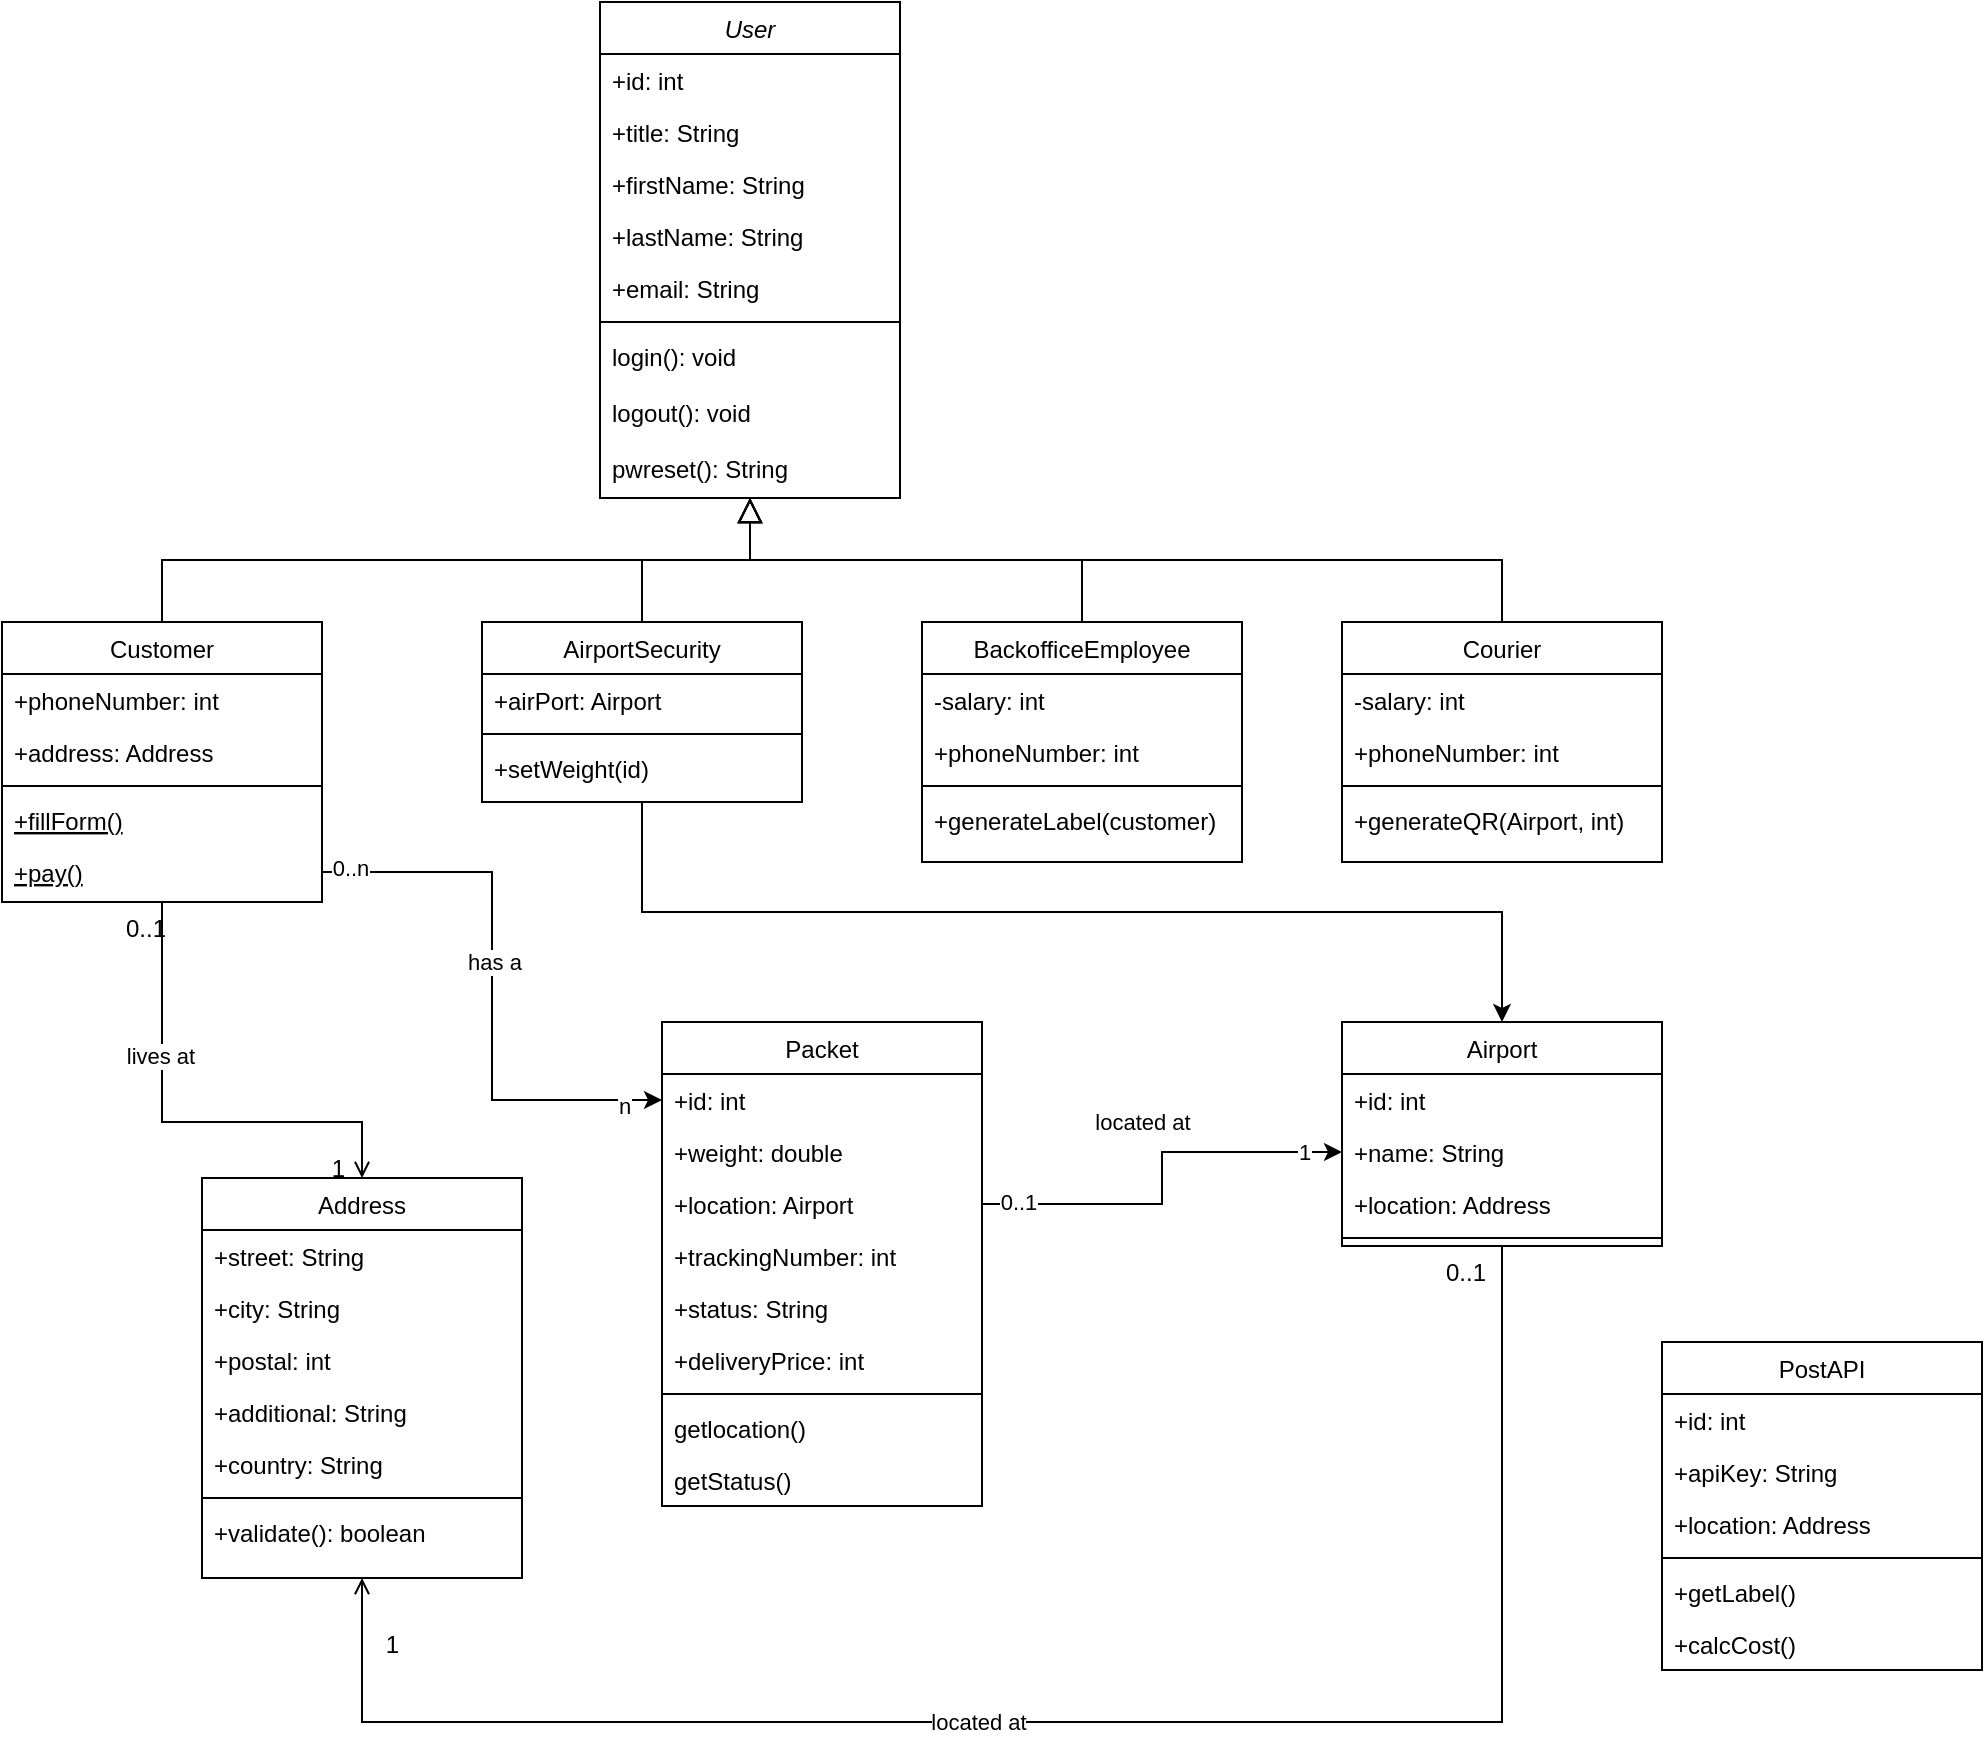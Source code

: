 <mxfile version="22.1.11" type="github">
  <diagram id="C5RBs43oDa-KdzZeNtuy" name="Page-1">
    <mxGraphModel dx="1290" dy="579" grid="1" gridSize="10" guides="1" tooltips="1" connect="1" arrows="1" fold="1" page="1" pageScale="1" pageWidth="827" pageHeight="1169" math="0" shadow="0">
      <root>
        <mxCell id="WIyWlLk6GJQsqaUBKTNV-0" />
        <mxCell id="WIyWlLk6GJQsqaUBKTNV-1" parent="WIyWlLk6GJQsqaUBKTNV-0" />
        <mxCell id="zkfFHV4jXpPFQw0GAbJ--0" value="User" style="swimlane;fontStyle=2;align=center;verticalAlign=top;childLayout=stackLayout;horizontal=1;startSize=26;horizontalStack=0;resizeParent=1;resizeLast=0;collapsible=1;marginBottom=0;rounded=0;shadow=0;strokeWidth=1;" parent="WIyWlLk6GJQsqaUBKTNV-1" vertex="1">
          <mxGeometry x="339" y="50" width="150" height="248" as="geometry">
            <mxRectangle x="230" y="140" width="160" height="26" as="alternateBounds" />
          </mxGeometry>
        </mxCell>
        <mxCell id="zkfFHV4jXpPFQw0GAbJ--1" value="+id: int" style="text;align=left;verticalAlign=top;spacingLeft=4;spacingRight=4;overflow=hidden;rotatable=0;points=[[0,0.5],[1,0.5]];portConstraint=eastwest;" parent="zkfFHV4jXpPFQw0GAbJ--0" vertex="1">
          <mxGeometry y="26" width="150" height="26" as="geometry" />
        </mxCell>
        <mxCell id="5FgP81xQFLB82CgWkVzD-20" value="+title: String" style="text;align=left;verticalAlign=top;spacingLeft=4;spacingRight=4;overflow=hidden;rotatable=0;points=[[0,0.5],[1,0.5]];portConstraint=eastwest;" parent="zkfFHV4jXpPFQw0GAbJ--0" vertex="1">
          <mxGeometry y="52" width="150" height="26" as="geometry" />
        </mxCell>
        <mxCell id="zkfFHV4jXpPFQw0GAbJ--2" value="+firstName: String" style="text;align=left;verticalAlign=top;spacingLeft=4;spacingRight=4;overflow=hidden;rotatable=0;points=[[0,0.5],[1,0.5]];portConstraint=eastwest;rounded=0;shadow=0;html=0;" parent="zkfFHV4jXpPFQw0GAbJ--0" vertex="1">
          <mxGeometry y="78" width="150" height="26" as="geometry" />
        </mxCell>
        <mxCell id="zkfFHV4jXpPFQw0GAbJ--3" value="+lastName: String" style="text;align=left;verticalAlign=top;spacingLeft=4;spacingRight=4;overflow=hidden;rotatable=0;points=[[0,0.5],[1,0.5]];portConstraint=eastwest;rounded=0;shadow=0;html=0;" parent="zkfFHV4jXpPFQw0GAbJ--0" vertex="1">
          <mxGeometry y="104" width="150" height="26" as="geometry" />
        </mxCell>
        <mxCell id="5FgP81xQFLB82CgWkVzD-0" value="+email: String" style="text;align=left;verticalAlign=top;spacingLeft=4;spacingRight=4;overflow=hidden;rotatable=0;points=[[0,0.5],[1,0.5]];portConstraint=eastwest;rounded=0;shadow=0;html=0;" parent="zkfFHV4jXpPFQw0GAbJ--0" vertex="1">
          <mxGeometry y="130" width="150" height="26" as="geometry" />
        </mxCell>
        <mxCell id="zkfFHV4jXpPFQw0GAbJ--4" value="" style="line;html=1;strokeWidth=1;align=left;verticalAlign=middle;spacingTop=-1;spacingLeft=3;spacingRight=3;rotatable=0;labelPosition=right;points=[];portConstraint=eastwest;" parent="zkfFHV4jXpPFQw0GAbJ--0" vertex="1">
          <mxGeometry y="156" width="150" height="8" as="geometry" />
        </mxCell>
        <mxCell id="zkfFHV4jXpPFQw0GAbJ--5" value="login(): void" style="text;align=left;verticalAlign=top;spacingLeft=4;spacingRight=4;overflow=hidden;rotatable=0;points=[[0,0.5],[1,0.5]];portConstraint=eastwest;" parent="zkfFHV4jXpPFQw0GAbJ--0" vertex="1">
          <mxGeometry y="164" width="150" height="28" as="geometry" />
        </mxCell>
        <mxCell id="5FgP81xQFLB82CgWkVzD-1" value="logout(): void" style="text;align=left;verticalAlign=top;spacingLeft=4;spacingRight=4;overflow=hidden;rotatable=0;points=[[0,0.5],[1,0.5]];portConstraint=eastwest;" parent="zkfFHV4jXpPFQw0GAbJ--0" vertex="1">
          <mxGeometry y="192" width="150" height="28" as="geometry" />
        </mxCell>
        <mxCell id="5FgP81xQFLB82CgWkVzD-2" value="pwreset(): String" style="text;align=left;verticalAlign=top;spacingLeft=4;spacingRight=4;overflow=hidden;rotatable=0;points=[[0,0.5],[1,0.5]];portConstraint=eastwest;" parent="zkfFHV4jXpPFQw0GAbJ--0" vertex="1">
          <mxGeometry y="220" width="150" height="28" as="geometry" />
        </mxCell>
        <mxCell id="zkfFHV4jXpPFQw0GAbJ--6" value="Customer" style="swimlane;fontStyle=0;align=center;verticalAlign=top;childLayout=stackLayout;horizontal=1;startSize=26;horizontalStack=0;resizeParent=1;resizeLast=0;collapsible=1;marginBottom=0;rounded=0;shadow=0;strokeWidth=1;" parent="WIyWlLk6GJQsqaUBKTNV-1" vertex="1">
          <mxGeometry x="40" y="360" width="160" height="140" as="geometry">
            <mxRectangle x="130" y="380" width="160" height="26" as="alternateBounds" />
          </mxGeometry>
        </mxCell>
        <mxCell id="5FgP81xQFLB82CgWkVzD-19" value="+phoneNumber: int&#xa;" style="text;align=left;verticalAlign=top;spacingLeft=4;spacingRight=4;overflow=hidden;rotatable=0;points=[[0,0.5],[1,0.5]];portConstraint=eastwest;rounded=0;shadow=0;html=0;" parent="zkfFHV4jXpPFQw0GAbJ--6" vertex="1">
          <mxGeometry y="26" width="160" height="26" as="geometry" />
        </mxCell>
        <mxCell id="Sus1zf1gpBjNNh0P9FxH-1" value="+address: Address" style="text;align=left;verticalAlign=top;spacingLeft=4;spacingRight=4;overflow=hidden;rotatable=0;points=[[0,0.5],[1,0.5]];portConstraint=eastwest;rounded=0;shadow=0;html=0;" parent="zkfFHV4jXpPFQw0GAbJ--6" vertex="1">
          <mxGeometry y="52" width="160" height="26" as="geometry" />
        </mxCell>
        <mxCell id="zkfFHV4jXpPFQw0GAbJ--9" value="" style="line;html=1;strokeWidth=1;align=left;verticalAlign=middle;spacingTop=-1;spacingLeft=3;spacingRight=3;rotatable=0;labelPosition=right;points=[];portConstraint=eastwest;" parent="zkfFHV4jXpPFQw0GAbJ--6" vertex="1">
          <mxGeometry y="78" width="160" height="8" as="geometry" />
        </mxCell>
        <mxCell id="zkfFHV4jXpPFQw0GAbJ--10" value="+fillForm()" style="text;align=left;verticalAlign=top;spacingLeft=4;spacingRight=4;overflow=hidden;rotatable=0;points=[[0,0.5],[1,0.5]];portConstraint=eastwest;fontStyle=4" parent="zkfFHV4jXpPFQw0GAbJ--6" vertex="1">
          <mxGeometry y="86" width="160" height="26" as="geometry" />
        </mxCell>
        <mxCell id="Sus1zf1gpBjNNh0P9FxH-2" value="+pay()" style="text;align=left;verticalAlign=top;spacingLeft=4;spacingRight=4;overflow=hidden;rotatable=0;points=[[0,0.5],[1,0.5]];portConstraint=eastwest;fontStyle=4" parent="zkfFHV4jXpPFQw0GAbJ--6" vertex="1">
          <mxGeometry y="112" width="160" height="26" as="geometry" />
        </mxCell>
        <mxCell id="zkfFHV4jXpPFQw0GAbJ--12" value="" style="endArrow=block;endSize=10;endFill=0;shadow=0;strokeWidth=1;rounded=0;edgeStyle=elbowEdgeStyle;elbow=vertical;" parent="WIyWlLk6GJQsqaUBKTNV-1" source="zkfFHV4jXpPFQw0GAbJ--6" target="zkfFHV4jXpPFQw0GAbJ--0" edge="1">
          <mxGeometry width="160" relative="1" as="geometry">
            <mxPoint x="200" y="203" as="sourcePoint" />
            <mxPoint x="200" y="203" as="targetPoint" />
          </mxGeometry>
        </mxCell>
        <mxCell id="5FgP81xQFLB82CgWkVzD-45" style="edgeStyle=orthogonalEdgeStyle;rounded=0;orthogonalLoop=1;jettySize=auto;html=1;exitX=0.5;exitY=1;exitDx=0;exitDy=0;entryX=0.5;entryY=0;entryDx=0;entryDy=0;" parent="WIyWlLk6GJQsqaUBKTNV-1" source="zkfFHV4jXpPFQw0GAbJ--13" target="5FgP81xQFLB82CgWkVzD-41" edge="1">
          <mxGeometry relative="1" as="geometry" />
        </mxCell>
        <mxCell id="zkfFHV4jXpPFQw0GAbJ--13" value="AirportSecurity" style="swimlane;fontStyle=0;align=center;verticalAlign=top;childLayout=stackLayout;horizontal=1;startSize=26;horizontalStack=0;resizeParent=1;resizeLast=0;collapsible=1;marginBottom=0;rounded=0;shadow=0;strokeWidth=1;" parent="WIyWlLk6GJQsqaUBKTNV-1" vertex="1">
          <mxGeometry x="280" y="360" width="160" height="90" as="geometry">
            <mxRectangle x="340" y="380" width="170" height="26" as="alternateBounds" />
          </mxGeometry>
        </mxCell>
        <mxCell id="zkfFHV4jXpPFQw0GAbJ--14" value="+airPort: Airport" style="text;align=left;verticalAlign=top;spacingLeft=4;spacingRight=4;overflow=hidden;rotatable=0;points=[[0,0.5],[1,0.5]];portConstraint=eastwest;" parent="zkfFHV4jXpPFQw0GAbJ--13" vertex="1">
          <mxGeometry y="26" width="160" height="26" as="geometry" />
        </mxCell>
        <mxCell id="zkfFHV4jXpPFQw0GAbJ--15" value="" style="line;html=1;strokeWidth=1;align=left;verticalAlign=middle;spacingTop=-1;spacingLeft=3;spacingRight=3;rotatable=0;labelPosition=right;points=[];portConstraint=eastwest;" parent="zkfFHV4jXpPFQw0GAbJ--13" vertex="1">
          <mxGeometry y="52" width="160" height="8" as="geometry" />
        </mxCell>
        <mxCell id="Sus1zf1gpBjNNh0P9FxH-27" value="+setWeight(id)" style="text;align=left;verticalAlign=top;spacingLeft=4;spacingRight=4;overflow=hidden;rotatable=0;points=[[0,0.5],[1,0.5]];portConstraint=eastwest;" parent="zkfFHV4jXpPFQw0GAbJ--13" vertex="1">
          <mxGeometry y="60" width="160" height="26" as="geometry" />
        </mxCell>
        <mxCell id="zkfFHV4jXpPFQw0GAbJ--16" value="" style="endArrow=block;endSize=10;endFill=0;shadow=0;strokeWidth=1;rounded=0;edgeStyle=elbowEdgeStyle;elbow=vertical;" parent="WIyWlLk6GJQsqaUBKTNV-1" source="zkfFHV4jXpPFQw0GAbJ--13" target="zkfFHV4jXpPFQw0GAbJ--0" edge="1">
          <mxGeometry width="160" relative="1" as="geometry">
            <mxPoint x="210" y="373" as="sourcePoint" />
            <mxPoint x="310" y="271" as="targetPoint" />
          </mxGeometry>
        </mxCell>
        <mxCell id="zkfFHV4jXpPFQw0GAbJ--17" value="Address" style="swimlane;fontStyle=0;align=center;verticalAlign=top;childLayout=stackLayout;horizontal=1;startSize=26;horizontalStack=0;resizeParent=1;resizeLast=0;collapsible=1;marginBottom=0;rounded=0;shadow=0;strokeWidth=1;" parent="WIyWlLk6GJQsqaUBKTNV-1" vertex="1">
          <mxGeometry x="140" y="638" width="160" height="200" as="geometry">
            <mxRectangle x="550" y="140" width="160" height="26" as="alternateBounds" />
          </mxGeometry>
        </mxCell>
        <mxCell id="zkfFHV4jXpPFQw0GAbJ--18" value="+street: String" style="text;align=left;verticalAlign=top;spacingLeft=4;spacingRight=4;overflow=hidden;rotatable=0;points=[[0,0.5],[1,0.5]];portConstraint=eastwest;" parent="zkfFHV4jXpPFQw0GAbJ--17" vertex="1">
          <mxGeometry y="26" width="160" height="26" as="geometry" />
        </mxCell>
        <mxCell id="zkfFHV4jXpPFQw0GAbJ--19" value="+city: String" style="text;align=left;verticalAlign=top;spacingLeft=4;spacingRight=4;overflow=hidden;rotatable=0;points=[[0,0.5],[1,0.5]];portConstraint=eastwest;rounded=0;shadow=0;html=0;" parent="zkfFHV4jXpPFQw0GAbJ--17" vertex="1">
          <mxGeometry y="52" width="160" height="26" as="geometry" />
        </mxCell>
        <mxCell id="zkfFHV4jXpPFQw0GAbJ--20" value="+postal: int" style="text;align=left;verticalAlign=top;spacingLeft=4;spacingRight=4;overflow=hidden;rotatable=0;points=[[0,0.5],[1,0.5]];portConstraint=eastwest;rounded=0;shadow=0;html=0;" parent="zkfFHV4jXpPFQw0GAbJ--17" vertex="1">
          <mxGeometry y="78" width="160" height="26" as="geometry" />
        </mxCell>
        <mxCell id="zkfFHV4jXpPFQw0GAbJ--21" value="+additional: String" style="text;align=left;verticalAlign=top;spacingLeft=4;spacingRight=4;overflow=hidden;rotatable=0;points=[[0,0.5],[1,0.5]];portConstraint=eastwest;rounded=0;shadow=0;html=0;" parent="zkfFHV4jXpPFQw0GAbJ--17" vertex="1">
          <mxGeometry y="104" width="160" height="26" as="geometry" />
        </mxCell>
        <mxCell id="zkfFHV4jXpPFQw0GAbJ--22" value="+country: String" style="text;align=left;verticalAlign=top;spacingLeft=4;spacingRight=4;overflow=hidden;rotatable=0;points=[[0,0.5],[1,0.5]];portConstraint=eastwest;rounded=0;shadow=0;html=0;" parent="zkfFHV4jXpPFQw0GAbJ--17" vertex="1">
          <mxGeometry y="130" width="160" height="26" as="geometry" />
        </mxCell>
        <mxCell id="zkfFHV4jXpPFQw0GAbJ--23" value="" style="line;html=1;strokeWidth=1;align=left;verticalAlign=middle;spacingTop=-1;spacingLeft=3;spacingRight=3;rotatable=0;labelPosition=right;points=[];portConstraint=eastwest;" parent="zkfFHV4jXpPFQw0GAbJ--17" vertex="1">
          <mxGeometry y="156" width="160" height="8" as="geometry" />
        </mxCell>
        <mxCell id="zkfFHV4jXpPFQw0GAbJ--24" value="+validate(): boolean" style="text;align=left;verticalAlign=top;spacingLeft=4;spacingRight=4;overflow=hidden;rotatable=0;points=[[0,0.5],[1,0.5]];portConstraint=eastwest;" parent="zkfFHV4jXpPFQw0GAbJ--17" vertex="1">
          <mxGeometry y="164" width="160" height="26" as="geometry" />
        </mxCell>
        <mxCell id="zkfFHV4jXpPFQw0GAbJ--26" value="" style="endArrow=open;shadow=0;strokeWidth=1;rounded=0;endFill=1;edgeStyle=elbowEdgeStyle;elbow=vertical;exitX=0.5;exitY=1;exitDx=0;exitDy=0;entryX=0.5;entryY=0;entryDx=0;entryDy=0;" parent="WIyWlLk6GJQsqaUBKTNV-1" source="zkfFHV4jXpPFQw0GAbJ--6" target="zkfFHV4jXpPFQw0GAbJ--17" edge="1">
          <mxGeometry x="0.5" y="41" relative="1" as="geometry">
            <mxPoint x="310" y="530" as="sourcePoint" />
            <mxPoint x="540" y="192" as="targetPoint" />
            <mxPoint x="-40" y="32" as="offset" />
            <Array as="points">
              <mxPoint x="190" y="610" />
              <mxPoint x="240" y="480" />
            </Array>
          </mxGeometry>
        </mxCell>
        <mxCell id="zkfFHV4jXpPFQw0GAbJ--27" value="0..1" style="resizable=0;align=left;verticalAlign=bottom;labelBackgroundColor=none;fontSize=12;" parent="zkfFHV4jXpPFQw0GAbJ--26" connectable="0" vertex="1">
          <mxGeometry x="-1" relative="1" as="geometry">
            <mxPoint x="-20" y="22" as="offset" />
          </mxGeometry>
        </mxCell>
        <mxCell id="zkfFHV4jXpPFQw0GAbJ--28" value="1" style="resizable=0;align=right;verticalAlign=bottom;labelBackgroundColor=none;fontSize=12;" parent="zkfFHV4jXpPFQw0GAbJ--26" connectable="0" vertex="1">
          <mxGeometry x="1" relative="1" as="geometry">
            <mxPoint x="-7" y="4" as="offset" />
          </mxGeometry>
        </mxCell>
        <mxCell id="Sus1zf1gpBjNNh0P9FxH-51" value="lives at" style="edgeLabel;html=1;align=center;verticalAlign=middle;resizable=0;points=[];" parent="zkfFHV4jXpPFQw0GAbJ--26" vertex="1" connectable="0">
          <mxGeometry x="-0.351" y="-1" relative="1" as="geometry">
            <mxPoint as="offset" />
          </mxGeometry>
        </mxCell>
        <mxCell id="5FgP81xQFLB82CgWkVzD-4" value="Packet" style="swimlane;fontStyle=0;align=center;verticalAlign=top;childLayout=stackLayout;horizontal=1;startSize=26;horizontalStack=0;resizeParent=1;resizeLast=0;collapsible=1;marginBottom=0;rounded=0;shadow=0;strokeWidth=1;" parent="WIyWlLk6GJQsqaUBKTNV-1" vertex="1">
          <mxGeometry x="370" y="560" width="160" height="242" as="geometry">
            <mxRectangle x="550" y="140" width="160" height="26" as="alternateBounds" />
          </mxGeometry>
        </mxCell>
        <mxCell id="5FgP81xQFLB82CgWkVzD-5" value="+id: int" style="text;align=left;verticalAlign=top;spacingLeft=4;spacingRight=4;overflow=hidden;rotatable=0;points=[[0,0.5],[1,0.5]];portConstraint=eastwest;" parent="5FgP81xQFLB82CgWkVzD-4" vertex="1">
          <mxGeometry y="26" width="160" height="26" as="geometry" />
        </mxCell>
        <mxCell id="5FgP81xQFLB82CgWkVzD-6" value="+weight: double" style="text;align=left;verticalAlign=top;spacingLeft=4;spacingRight=4;overflow=hidden;rotatable=0;points=[[0,0.5],[1,0.5]];portConstraint=eastwest;rounded=0;shadow=0;html=0;" parent="5FgP81xQFLB82CgWkVzD-4" vertex="1">
          <mxGeometry y="52" width="160" height="26" as="geometry" />
        </mxCell>
        <mxCell id="5FgP81xQFLB82CgWkVzD-7" value="+location: Airport" style="text;align=left;verticalAlign=top;spacingLeft=4;spacingRight=4;overflow=hidden;rotatable=0;points=[[0,0.5],[1,0.5]];portConstraint=eastwest;rounded=0;shadow=0;html=0;" parent="5FgP81xQFLB82CgWkVzD-4" vertex="1">
          <mxGeometry y="78" width="160" height="26" as="geometry" />
        </mxCell>
        <mxCell id="5FgP81xQFLB82CgWkVzD-12" value="+trackingNumber: int" style="text;align=left;verticalAlign=top;spacingLeft=4;spacingRight=4;overflow=hidden;rotatable=0;points=[[0,0.5],[1,0.5]];portConstraint=eastwest;" parent="5FgP81xQFLB82CgWkVzD-4" vertex="1">
          <mxGeometry y="104" width="160" height="26" as="geometry" />
        </mxCell>
        <mxCell id="-tc2MvrPmaXVMC6N0mFC-1" value="+status: String" style="text;align=left;verticalAlign=top;spacingLeft=4;spacingRight=4;overflow=hidden;rotatable=0;points=[[0,0.5],[1,0.5]];portConstraint=eastwest;" vertex="1" parent="5FgP81xQFLB82CgWkVzD-4">
          <mxGeometry y="130" width="160" height="26" as="geometry" />
        </mxCell>
        <mxCell id="-tc2MvrPmaXVMC6N0mFC-15" value="+deliveryPrice: int" style="text;align=left;verticalAlign=top;spacingLeft=4;spacingRight=4;overflow=hidden;rotatable=0;points=[[0,0.5],[1,0.5]];portConstraint=eastwest;" vertex="1" parent="5FgP81xQFLB82CgWkVzD-4">
          <mxGeometry y="156" width="160" height="26" as="geometry" />
        </mxCell>
        <mxCell id="5FgP81xQFLB82CgWkVzD-10" value="" style="line;html=1;strokeWidth=1;align=left;verticalAlign=middle;spacingTop=-1;spacingLeft=3;spacingRight=3;rotatable=0;labelPosition=right;points=[];portConstraint=eastwest;" parent="5FgP81xQFLB82CgWkVzD-4" vertex="1">
          <mxGeometry y="182" width="160" height="8" as="geometry" />
        </mxCell>
        <mxCell id="-tc2MvrPmaXVMC6N0mFC-2" value="getlocation()&#xa;" style="text;align=left;verticalAlign=top;spacingLeft=4;spacingRight=4;overflow=hidden;rotatable=0;points=[[0,0.5],[1,0.5]];portConstraint=eastwest;" vertex="1" parent="5FgP81xQFLB82CgWkVzD-4">
          <mxGeometry y="190" width="160" height="26" as="geometry" />
        </mxCell>
        <mxCell id="-tc2MvrPmaXVMC6N0mFC-6" value="getStatus()" style="text;align=left;verticalAlign=top;spacingLeft=4;spacingRight=4;overflow=hidden;rotatable=0;points=[[0,0.5],[1,0.5]];portConstraint=eastwest;" vertex="1" parent="5FgP81xQFLB82CgWkVzD-4">
          <mxGeometry y="216" width="160" height="26" as="geometry" />
        </mxCell>
        <mxCell id="5FgP81xQFLB82CgWkVzD-39" value="" style="endArrow=block;endSize=10;endFill=0;shadow=0;strokeWidth=1;rounded=0;edgeStyle=elbowEdgeStyle;elbow=vertical;" parent="WIyWlLk6GJQsqaUBKTNV-1" source="5FgP81xQFLB82CgWkVzD-25" target="5FgP81xQFLB82CgWkVzD-2" edge="1">
          <mxGeometry width="160" relative="1" as="geometry">
            <mxPoint x="680" y="430" as="sourcePoint" />
            <mxPoint x="590" y="380" as="targetPoint" />
          </mxGeometry>
        </mxCell>
        <mxCell id="5FgP81xQFLB82CgWkVzD-41" value="Airport" style="swimlane;fontStyle=0;align=center;verticalAlign=top;childLayout=stackLayout;horizontal=1;startSize=26;horizontalStack=0;resizeParent=1;resizeLast=0;collapsible=1;marginBottom=0;rounded=0;shadow=0;strokeWidth=1;" parent="WIyWlLk6GJQsqaUBKTNV-1" vertex="1">
          <mxGeometry x="710" y="560" width="160" height="112" as="geometry">
            <mxRectangle x="340" y="380" width="170" height="26" as="alternateBounds" />
          </mxGeometry>
        </mxCell>
        <mxCell id="5FgP81xQFLB82CgWkVzD-42" value="+id: int&#xa;" style="text;align=left;verticalAlign=top;spacingLeft=4;spacingRight=4;overflow=hidden;rotatable=0;points=[[0,0.5],[1,0.5]];portConstraint=eastwest;" parent="5FgP81xQFLB82CgWkVzD-41" vertex="1">
          <mxGeometry y="26" width="160" height="26" as="geometry" />
        </mxCell>
        <mxCell id="5FgP81xQFLB82CgWkVzD-44" value="+name: String&#xa;" style="text;align=left;verticalAlign=top;spacingLeft=4;spacingRight=4;overflow=hidden;rotatable=0;points=[[0,0.5],[1,0.5]];portConstraint=eastwest;" parent="5FgP81xQFLB82CgWkVzD-41" vertex="1">
          <mxGeometry y="52" width="160" height="26" as="geometry" />
        </mxCell>
        <mxCell id="Sus1zf1gpBjNNh0P9FxH-12" value="+location: Address" style="text;align=left;verticalAlign=top;spacingLeft=4;spacingRight=4;overflow=hidden;rotatable=0;points=[[0,0.5],[1,0.5]];portConstraint=eastwest;" parent="5FgP81xQFLB82CgWkVzD-41" vertex="1">
          <mxGeometry y="78" width="160" height="26" as="geometry" />
        </mxCell>
        <mxCell id="5FgP81xQFLB82CgWkVzD-43" value="" style="line;html=1;strokeWidth=1;align=left;verticalAlign=middle;spacingTop=-1;spacingLeft=3;spacingRight=3;rotatable=0;labelPosition=right;points=[];portConstraint=eastwest;" parent="5FgP81xQFLB82CgWkVzD-41" vertex="1">
          <mxGeometry y="104" width="160" height="8" as="geometry" />
        </mxCell>
        <mxCell id="Sus1zf1gpBjNNh0P9FxH-4" value="Courier" style="swimlane;fontStyle=0;align=center;verticalAlign=top;childLayout=stackLayout;horizontal=1;startSize=26;horizontalStack=0;resizeParent=1;resizeLast=0;collapsible=1;marginBottom=0;rounded=0;shadow=0;strokeWidth=1;" parent="WIyWlLk6GJQsqaUBKTNV-1" vertex="1">
          <mxGeometry x="710" y="360" width="160" height="120" as="geometry">
            <mxRectangle x="340" y="380" width="170" height="26" as="alternateBounds" />
          </mxGeometry>
        </mxCell>
        <mxCell id="Sus1zf1gpBjNNh0P9FxH-5" value="-salary: int" style="text;align=left;verticalAlign=top;spacingLeft=4;spacingRight=4;overflow=hidden;rotatable=0;points=[[0,0.5],[1,0.5]];portConstraint=eastwest;" parent="Sus1zf1gpBjNNh0P9FxH-4" vertex="1">
          <mxGeometry y="26" width="160" height="26" as="geometry" />
        </mxCell>
        <mxCell id="Sus1zf1gpBjNNh0P9FxH-40" value="+phoneNumber: int" style="text;align=left;verticalAlign=top;spacingLeft=4;spacingRight=4;overflow=hidden;rotatable=0;points=[[0,0.5],[1,0.5]];portConstraint=eastwest;" parent="Sus1zf1gpBjNNh0P9FxH-4" vertex="1">
          <mxGeometry y="52" width="160" height="26" as="geometry" />
        </mxCell>
        <mxCell id="Sus1zf1gpBjNNh0P9FxH-6" value="" style="line;html=1;strokeWidth=1;align=left;verticalAlign=middle;spacingTop=-1;spacingLeft=3;spacingRight=3;rotatable=0;labelPosition=right;points=[];portConstraint=eastwest;" parent="Sus1zf1gpBjNNh0P9FxH-4" vertex="1">
          <mxGeometry y="78" width="160" height="8" as="geometry" />
        </mxCell>
        <mxCell id="Sus1zf1gpBjNNh0P9FxH-8" value="+generateQR(Airport, int)&#xa;" style="text;align=left;verticalAlign=top;spacingLeft=4;spacingRight=4;overflow=hidden;rotatable=0;points=[[0,0.5],[1,0.5]];portConstraint=eastwest;" parent="Sus1zf1gpBjNNh0P9FxH-4" vertex="1">
          <mxGeometry y="86" width="160" height="26" as="geometry" />
        </mxCell>
        <mxCell id="Sus1zf1gpBjNNh0P9FxH-11" value="" style="endArrow=block;endSize=10;endFill=0;shadow=0;strokeWidth=1;rounded=0;edgeStyle=elbowEdgeStyle;elbow=vertical;exitX=0.5;exitY=0;exitDx=0;exitDy=0;" parent="WIyWlLk6GJQsqaUBKTNV-1" source="Sus1zf1gpBjNNh0P9FxH-4" edge="1">
          <mxGeometry width="160" relative="1" as="geometry">
            <mxPoint x="713" y="379" as="sourcePoint" />
            <mxPoint x="414" y="298" as="targetPoint" />
          </mxGeometry>
        </mxCell>
        <mxCell id="Sus1zf1gpBjNNh0P9FxH-18" value="" style="endArrow=open;shadow=0;strokeWidth=1;rounded=0;endFill=1;edgeStyle=elbowEdgeStyle;elbow=vertical;exitX=0.5;exitY=1;exitDx=0;exitDy=0;entryX=0.5;entryY=1;entryDx=0;entryDy=0;" parent="WIyWlLk6GJQsqaUBKTNV-1" source="5FgP81xQFLB82CgWkVzD-41" target="zkfFHV4jXpPFQw0GAbJ--17" edge="1">
          <mxGeometry x="0.5" y="41" relative="1" as="geometry">
            <mxPoint x="730" y="800" as="sourcePoint" />
            <mxPoint x="160" y="930" as="targetPoint" />
            <mxPoint x="-40" y="32" as="offset" />
            <Array as="points">
              <mxPoint x="500" y="910" />
              <mxPoint x="520" y="860" />
              <mxPoint x="770" y="686" />
            </Array>
          </mxGeometry>
        </mxCell>
        <mxCell id="Sus1zf1gpBjNNh0P9FxH-19" value="0..1" style="resizable=0;align=left;verticalAlign=bottom;labelBackgroundColor=none;fontSize=12;" parent="Sus1zf1gpBjNNh0P9FxH-18" connectable="0" vertex="1">
          <mxGeometry x="-1" relative="1" as="geometry">
            <mxPoint x="-30" y="22" as="offset" />
          </mxGeometry>
        </mxCell>
        <mxCell id="Sus1zf1gpBjNNh0P9FxH-20" value="1" style="resizable=0;align=right;verticalAlign=bottom;labelBackgroundColor=none;fontSize=12;" parent="Sus1zf1gpBjNNh0P9FxH-18" connectable="0" vertex="1">
          <mxGeometry x="1" relative="1" as="geometry">
            <mxPoint x="20" y="42" as="offset" />
          </mxGeometry>
        </mxCell>
        <mxCell id="Sus1zf1gpBjNNh0P9FxH-52" value="located at" style="edgeLabel;html=1;align=center;verticalAlign=middle;resizable=0;points=[];" parent="Sus1zf1gpBjNNh0P9FxH-18" vertex="1" connectable="0">
          <mxGeometry x="0.136" relative="1" as="geometry">
            <mxPoint as="offset" />
          </mxGeometry>
        </mxCell>
        <mxCell id="Sus1zf1gpBjNNh0P9FxH-23" style="edgeStyle=orthogonalEdgeStyle;rounded=0;orthogonalLoop=1;jettySize=auto;html=1;exitX=1;exitY=0.5;exitDx=0;exitDy=0;entryX=0;entryY=0.5;entryDx=0;entryDy=0;" parent="WIyWlLk6GJQsqaUBKTNV-1" source="5FgP81xQFLB82CgWkVzD-7" target="5FgP81xQFLB82CgWkVzD-44" edge="1">
          <mxGeometry relative="1" as="geometry" />
        </mxCell>
        <mxCell id="Sus1zf1gpBjNNh0P9FxH-43" value="0..1" style="edgeLabel;html=1;align=center;verticalAlign=middle;resizable=0;points=[];" parent="Sus1zf1gpBjNNh0P9FxH-23" vertex="1" connectable="0">
          <mxGeometry x="-0.827" y="1" relative="1" as="geometry">
            <mxPoint as="offset" />
          </mxGeometry>
        </mxCell>
        <mxCell id="Sus1zf1gpBjNNh0P9FxH-44" value="located at" style="edgeLabel;html=1;align=center;verticalAlign=middle;resizable=0;points=[];" parent="Sus1zf1gpBjNNh0P9FxH-23" vertex="1" connectable="0">
          <mxGeometry x="0.223" y="-1" relative="1" as="geometry">
            <mxPoint x="-20" y="-16" as="offset" />
          </mxGeometry>
        </mxCell>
        <mxCell id="Sus1zf1gpBjNNh0P9FxH-45" value="1" style="edgeLabel;html=1;align=center;verticalAlign=middle;resizable=0;points=[];" parent="Sus1zf1gpBjNNh0P9FxH-23" vertex="1" connectable="0">
          <mxGeometry x="0.816" relative="1" as="geometry">
            <mxPoint as="offset" />
          </mxGeometry>
        </mxCell>
        <mxCell id="5FgP81xQFLB82CgWkVzD-25" value="BackofficeEmployee" style="swimlane;fontStyle=0;align=center;verticalAlign=top;childLayout=stackLayout;horizontal=1;startSize=26;horizontalStack=0;resizeParent=1;resizeLast=0;collapsible=1;marginBottom=0;rounded=0;shadow=0;strokeWidth=1;" parent="WIyWlLk6GJQsqaUBKTNV-1" vertex="1">
          <mxGeometry x="500" y="360" width="160" height="120" as="geometry">
            <mxRectangle x="340" y="380" width="170" height="26" as="alternateBounds" />
          </mxGeometry>
        </mxCell>
        <mxCell id="5FgP81xQFLB82CgWkVzD-26" value="-salary: int" style="text;align=left;verticalAlign=top;spacingLeft=4;spacingRight=4;overflow=hidden;rotatable=0;points=[[0,0.5],[1,0.5]];portConstraint=eastwest;" parent="5FgP81xQFLB82CgWkVzD-25" vertex="1">
          <mxGeometry y="26" width="160" height="26" as="geometry" />
        </mxCell>
        <mxCell id="Sus1zf1gpBjNNh0P9FxH-38" value="+phoneNumber: int" style="text;align=left;verticalAlign=top;spacingLeft=4;spacingRight=4;overflow=hidden;rotatable=0;points=[[0,0.5],[1,0.5]];portConstraint=eastwest;" parent="5FgP81xQFLB82CgWkVzD-25" vertex="1">
          <mxGeometry y="52" width="160" height="26" as="geometry" />
        </mxCell>
        <mxCell id="5FgP81xQFLB82CgWkVzD-27" value="" style="line;html=1;strokeWidth=1;align=left;verticalAlign=middle;spacingTop=-1;spacingLeft=3;spacingRight=3;rotatable=0;labelPosition=right;points=[];portConstraint=eastwest;" parent="5FgP81xQFLB82CgWkVzD-25" vertex="1">
          <mxGeometry y="78" width="160" height="8" as="geometry" />
        </mxCell>
        <mxCell id="5FgP81xQFLB82CgWkVzD-49" value="+generateLabel(customer)&#xa;" style="text;align=left;verticalAlign=top;spacingLeft=4;spacingRight=4;overflow=hidden;rotatable=0;points=[[0,0.5],[1,0.5]];portConstraint=eastwest;" parent="5FgP81xQFLB82CgWkVzD-25" vertex="1">
          <mxGeometry y="86" width="160" height="26" as="geometry" />
        </mxCell>
        <mxCell id="Sus1zf1gpBjNNh0P9FxH-47" style="edgeStyle=orthogonalEdgeStyle;rounded=0;orthogonalLoop=1;jettySize=auto;html=1;exitX=1;exitY=0.5;exitDx=0;exitDy=0;entryX=0;entryY=0.5;entryDx=0;entryDy=0;" parent="WIyWlLk6GJQsqaUBKTNV-1" source="Sus1zf1gpBjNNh0P9FxH-2" target="5FgP81xQFLB82CgWkVzD-5" edge="1">
          <mxGeometry relative="1" as="geometry" />
        </mxCell>
        <mxCell id="Sus1zf1gpBjNNh0P9FxH-48" value="0..n" style="edgeLabel;html=1;align=center;verticalAlign=middle;resizable=0;points=[];" parent="Sus1zf1gpBjNNh0P9FxH-47" vertex="1" connectable="0">
          <mxGeometry x="-0.905" y="2" relative="1" as="geometry">
            <mxPoint as="offset" />
          </mxGeometry>
        </mxCell>
        <mxCell id="Sus1zf1gpBjNNh0P9FxH-49" value="n" style="edgeLabel;html=1;align=center;verticalAlign=middle;resizable=0;points=[];" parent="Sus1zf1gpBjNNh0P9FxH-47" vertex="1" connectable="0">
          <mxGeometry x="0.862" y="-3" relative="1" as="geometry">
            <mxPoint as="offset" />
          </mxGeometry>
        </mxCell>
        <mxCell id="Sus1zf1gpBjNNh0P9FxH-50" value="has a" style="edgeLabel;html=1;align=center;verticalAlign=middle;resizable=0;points=[];" parent="Sus1zf1gpBjNNh0P9FxH-47" vertex="1" connectable="0">
          <mxGeometry x="-0.083" y="1" relative="1" as="geometry">
            <mxPoint as="offset" />
          </mxGeometry>
        </mxCell>
        <mxCell id="-tc2MvrPmaXVMC6N0mFC-7" value="PostAPI" style="swimlane;fontStyle=0;align=center;verticalAlign=top;childLayout=stackLayout;horizontal=1;startSize=26;horizontalStack=0;resizeParent=1;resizeLast=0;collapsible=1;marginBottom=0;rounded=0;shadow=0;strokeWidth=1;" vertex="1" parent="WIyWlLk6GJQsqaUBKTNV-1">
          <mxGeometry x="870" y="720" width="160" height="164" as="geometry">
            <mxRectangle x="340" y="380" width="170" height="26" as="alternateBounds" />
          </mxGeometry>
        </mxCell>
        <mxCell id="-tc2MvrPmaXVMC6N0mFC-8" value="+id: int&#xa;" style="text;align=left;verticalAlign=top;spacingLeft=4;spacingRight=4;overflow=hidden;rotatable=0;points=[[0,0.5],[1,0.5]];portConstraint=eastwest;" vertex="1" parent="-tc2MvrPmaXVMC6N0mFC-7">
          <mxGeometry y="26" width="160" height="26" as="geometry" />
        </mxCell>
        <mxCell id="-tc2MvrPmaXVMC6N0mFC-9" value="+apiKey: String" style="text;align=left;verticalAlign=top;spacingLeft=4;spacingRight=4;overflow=hidden;rotatable=0;points=[[0,0.5],[1,0.5]];portConstraint=eastwest;" vertex="1" parent="-tc2MvrPmaXVMC6N0mFC-7">
          <mxGeometry y="52" width="160" height="26" as="geometry" />
        </mxCell>
        <mxCell id="-tc2MvrPmaXVMC6N0mFC-10" value="+location: Address" style="text;align=left;verticalAlign=top;spacingLeft=4;spacingRight=4;overflow=hidden;rotatable=0;points=[[0,0.5],[1,0.5]];portConstraint=eastwest;" vertex="1" parent="-tc2MvrPmaXVMC6N0mFC-7">
          <mxGeometry y="78" width="160" height="26" as="geometry" />
        </mxCell>
        <mxCell id="-tc2MvrPmaXVMC6N0mFC-11" value="" style="line;html=1;strokeWidth=1;align=left;verticalAlign=middle;spacingTop=-1;spacingLeft=3;spacingRight=3;rotatable=0;labelPosition=right;points=[];portConstraint=eastwest;" vertex="1" parent="-tc2MvrPmaXVMC6N0mFC-7">
          <mxGeometry y="104" width="160" height="8" as="geometry" />
        </mxCell>
        <mxCell id="-tc2MvrPmaXVMC6N0mFC-14" value="+getLabel()" style="text;align=left;verticalAlign=top;spacingLeft=4;spacingRight=4;overflow=hidden;rotatable=0;points=[[0,0.5],[1,0.5]];portConstraint=eastwest;" vertex="1" parent="-tc2MvrPmaXVMC6N0mFC-7">
          <mxGeometry y="112" width="160" height="26" as="geometry" />
        </mxCell>
        <mxCell id="-tc2MvrPmaXVMC6N0mFC-13" value="+calcCost()" style="text;align=left;verticalAlign=top;spacingLeft=4;spacingRight=4;overflow=hidden;rotatable=0;points=[[0,0.5],[1,0.5]];portConstraint=eastwest;" vertex="1" parent="-tc2MvrPmaXVMC6N0mFC-7">
          <mxGeometry y="138" width="160" height="26" as="geometry" />
        </mxCell>
      </root>
    </mxGraphModel>
  </diagram>
</mxfile>
